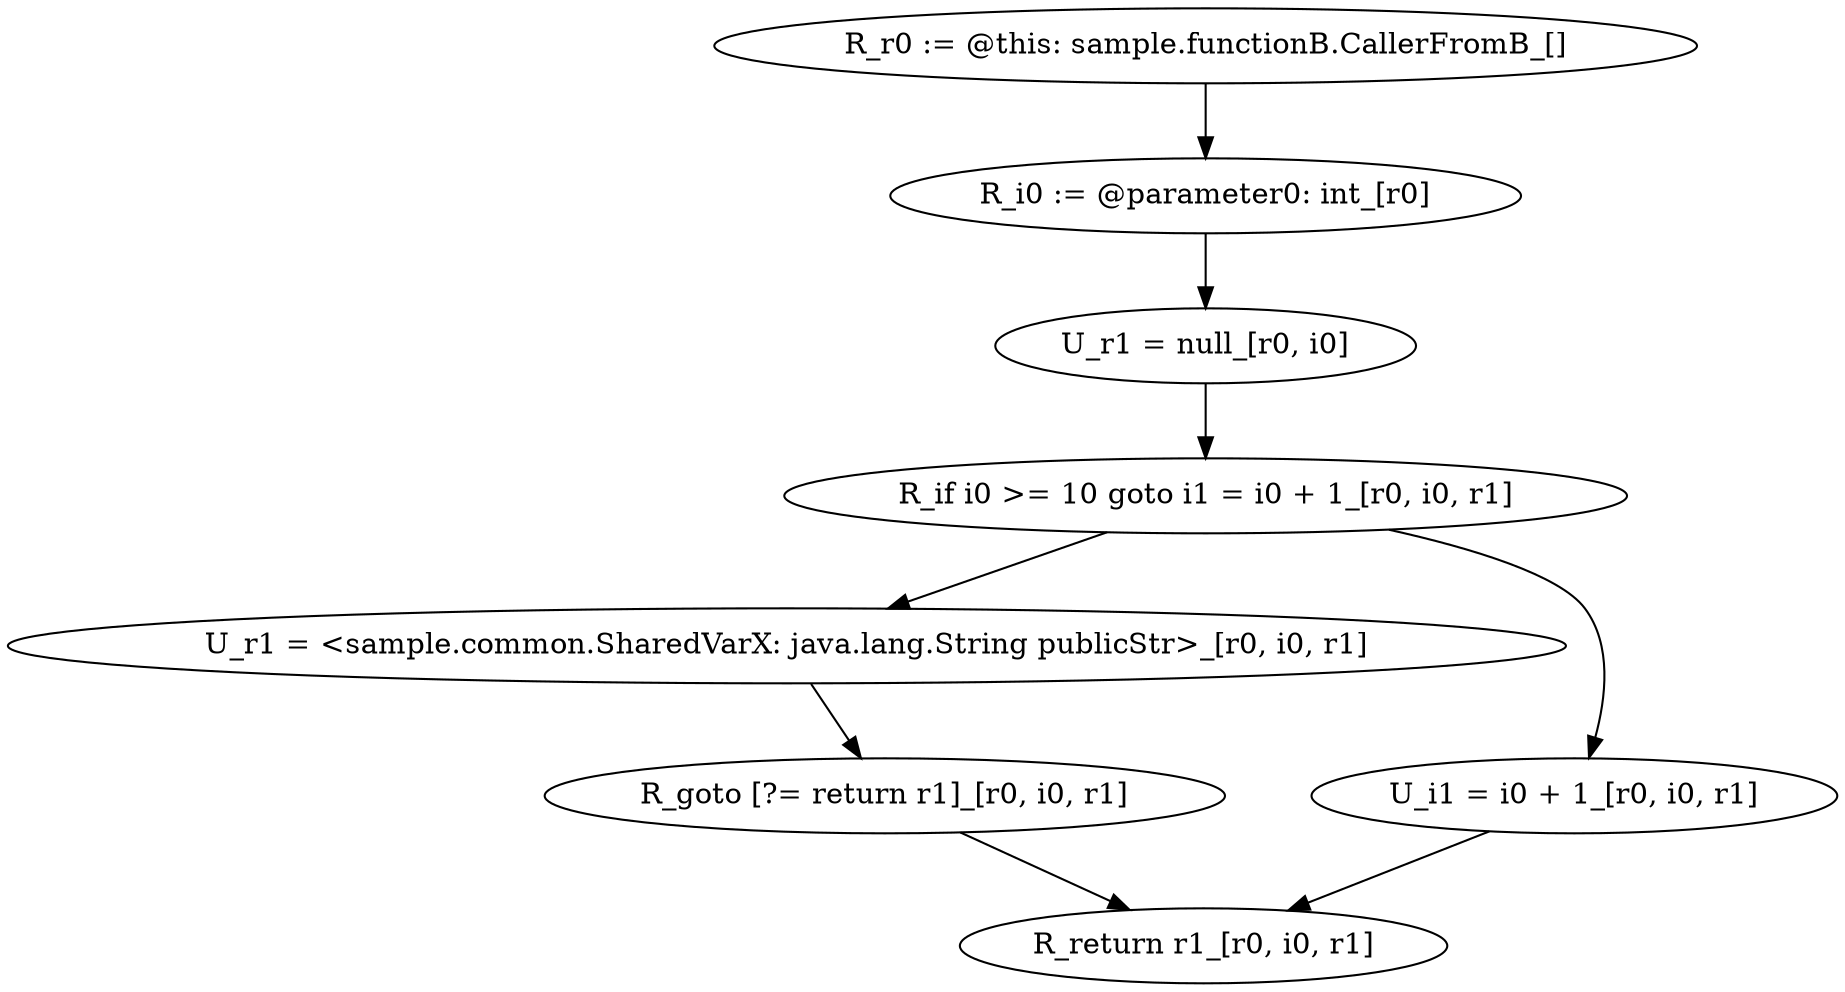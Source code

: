 digraph "Control_Flow_Graph" {
    "R_r0 := @this: sample.functionB.CallerFromB_[]"
    "R_i0 := @parameter0: int_[r0]"
    "R_r0 := @this: sample.functionB.CallerFromB_[]"->"R_i0 := @parameter0: int_[r0]";
    "U_r1 = null_[r0, i0]"
    "R_i0 := @parameter0: int_[r0]"->"U_r1 = null_[r0, i0]";
    "R_if i0 >= 10 goto i1 = i0 + 1_[r0, i0, r1]"
    "U_r1 = null_[r0, i0]"->"R_if i0 >= 10 goto i1 = i0 + 1_[r0, i0, r1]";
    "U_r1 = <sample.common.SharedVarX: java.lang.String publicStr>_[r0, i0, r1]"
    "R_if i0 >= 10 goto i1 = i0 + 1_[r0, i0, r1]"->"U_r1 = <sample.common.SharedVarX: java.lang.String publicStr>_[r0, i0, r1]";
    "U_i1 = i0 + 1_[r0, i0, r1]"
    "R_if i0 >= 10 goto i1 = i0 + 1_[r0, i0, r1]"->"U_i1 = i0 + 1_[r0, i0, r1]";
    "R_goto [?= return r1]_[r0, i0, r1]"
    "U_r1 = <sample.common.SharedVarX: java.lang.String publicStr>_[r0, i0, r1]"->"R_goto [?= return r1]_[r0, i0, r1]";
    "R_return r1_[r0, i0, r1]"
    "R_goto [?= return r1]_[r0, i0, r1]"->"R_return r1_[r0, i0, r1]";
    "U_i1 = i0 + 1_[r0, i0, r1]"->"R_return r1_[r0, i0, r1]";
}
